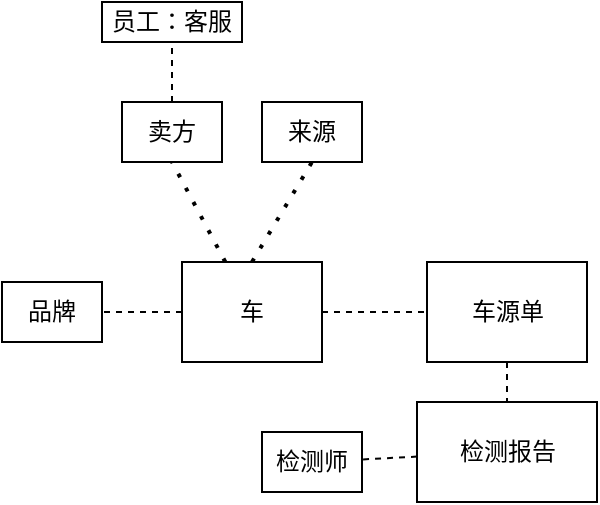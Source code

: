 <mxfile version="20.5.1" type="github" pages="2">
  <diagram id="MZgstgEHI41wEJuQShlg" name="Page-1">
    <mxGraphModel dx="788" dy="510" grid="1" gridSize="10" guides="1" tooltips="1" connect="1" arrows="1" fold="1" page="1" pageScale="1" pageWidth="850" pageHeight="1100" math="0" shadow="0">
      <root>
        <mxCell id="0" />
        <mxCell id="1" parent="0" />
        <mxCell id="3LmB61HGwC5Z7TOtdOWk-12" value="" style="edgeStyle=none;rounded=0;orthogonalLoop=1;jettySize=auto;html=1;dashed=1;endArrow=none;endFill=0;elbow=vertical;" edge="1" parent="1" source="3LmB61HGwC5Z7TOtdOWk-1" target="3LmB61HGwC5Z7TOtdOWk-11">
          <mxGeometry relative="1" as="geometry" />
        </mxCell>
        <mxCell id="3LmB61HGwC5Z7TOtdOWk-14" value="" style="edgeStyle=none;rounded=0;orthogonalLoop=1;jettySize=auto;html=1;dashed=1;endArrow=none;endFill=0;elbow=vertical;" edge="1" parent="1" source="3LmB61HGwC5Z7TOtdOWk-1" target="3LmB61HGwC5Z7TOtdOWk-13">
          <mxGeometry relative="1" as="geometry" />
        </mxCell>
        <mxCell id="3LmB61HGwC5Z7TOtdOWk-1" value="车" style="rounded=0;whiteSpace=wrap;html=1;" vertex="1" parent="1">
          <mxGeometry x="140" y="170" width="70" height="50" as="geometry" />
        </mxCell>
        <mxCell id="3LmB61HGwC5Z7TOtdOWk-9" value="" style="rounded=0;orthogonalLoop=1;jettySize=auto;html=1;elbow=vertical;endArrow=none;endFill=0;dashed=1;" edge="1" parent="1" source="3LmB61HGwC5Z7TOtdOWk-4" target="3LmB61HGwC5Z7TOtdOWk-8">
          <mxGeometry relative="1" as="geometry" />
        </mxCell>
        <mxCell id="3LmB61HGwC5Z7TOtdOWk-4" value="卖方" style="rounded=0;whiteSpace=wrap;html=1;" vertex="1" parent="1">
          <mxGeometry x="110" y="90" width="50" height="30" as="geometry" />
        </mxCell>
        <mxCell id="3LmB61HGwC5Z7TOtdOWk-5" value="来源" style="rounded=0;whiteSpace=wrap;html=1;" vertex="1" parent="1">
          <mxGeometry x="180" y="90" width="50" height="30" as="geometry" />
        </mxCell>
        <mxCell id="3LmB61HGwC5Z7TOtdOWk-6" value="" style="endArrow=none;dashed=1;html=1;dashPattern=1 3;strokeWidth=2;rounded=0;entryX=0.5;entryY=1;entryDx=0;entryDy=0;" edge="1" parent="1" source="3LmB61HGwC5Z7TOtdOWk-1" target="3LmB61HGwC5Z7TOtdOWk-4">
          <mxGeometry width="50" height="50" relative="1" as="geometry">
            <mxPoint x="130" y="170" as="sourcePoint" />
            <mxPoint x="180" y="120" as="targetPoint" />
          </mxGeometry>
        </mxCell>
        <mxCell id="3LmB61HGwC5Z7TOtdOWk-7" value="" style="endArrow=none;dashed=1;html=1;dashPattern=1 3;strokeWidth=2;rounded=0;entryX=0.5;entryY=1;entryDx=0;entryDy=0;exitX=0.5;exitY=0;exitDx=0;exitDy=0;" edge="1" parent="1" source="3LmB61HGwC5Z7TOtdOWk-1" target="3LmB61HGwC5Z7TOtdOWk-5">
          <mxGeometry width="50" height="50" relative="1" as="geometry">
            <mxPoint x="176.429" y="180" as="sourcePoint" />
            <mxPoint x="155" y="130" as="targetPoint" />
          </mxGeometry>
        </mxCell>
        <mxCell id="3LmB61HGwC5Z7TOtdOWk-8" value="员工：客服" style="rounded=0;whiteSpace=wrap;html=1;" vertex="1" parent="1">
          <mxGeometry x="100" y="40" width="70" height="20" as="geometry" />
        </mxCell>
        <mxCell id="3LmB61HGwC5Z7TOtdOWk-11" value="品牌" style="rounded=0;whiteSpace=wrap;html=1;" vertex="1" parent="1">
          <mxGeometry x="50" y="180" width="50" height="30" as="geometry" />
        </mxCell>
        <mxCell id="IVeoa1xACLUWnAE98Y7i-3" style="edgeStyle=none;rounded=0;orthogonalLoop=1;jettySize=auto;html=1;exitX=0.5;exitY=1;exitDx=0;exitDy=0;dashed=1;endArrow=none;endFill=0;elbow=vertical;" edge="1" parent="1" source="3LmB61HGwC5Z7TOtdOWk-13" target="IVeoa1xACLUWnAE98Y7i-2">
          <mxGeometry relative="1" as="geometry" />
        </mxCell>
        <mxCell id="3LmB61HGwC5Z7TOtdOWk-13" value="车源单" style="whiteSpace=wrap;html=1;rounded=0;" vertex="1" parent="1">
          <mxGeometry x="262.5" y="170" width="80" height="50" as="geometry" />
        </mxCell>
        <mxCell id="IVeoa1xACLUWnAE98Y7i-8" value="" style="edgeStyle=none;rounded=0;orthogonalLoop=1;jettySize=auto;html=1;dashed=1;endArrow=none;endFill=0;elbow=vertical;" edge="1" parent="1" source="IVeoa1xACLUWnAE98Y7i-2" target="IVeoa1xACLUWnAE98Y7i-7">
          <mxGeometry relative="1" as="geometry" />
        </mxCell>
        <mxCell id="IVeoa1xACLUWnAE98Y7i-2" value="检测报告" style="rounded=0;whiteSpace=wrap;html=1;" vertex="1" parent="1">
          <mxGeometry x="257.5" y="240" width="90" height="50" as="geometry" />
        </mxCell>
        <mxCell id="IVeoa1xACLUWnAE98Y7i-7" value="检测师" style="rounded=0;whiteSpace=wrap;html=1;" vertex="1" parent="1">
          <mxGeometry x="180" y="255" width="50" height="30" as="geometry" />
        </mxCell>
      </root>
    </mxGraphModel>
  </diagram>
  <diagram id="urhGQGtPc03luxcAeGUy" name="Page-2">
    <mxGraphModel dx="946" dy="612" grid="1" gridSize="10" guides="1" tooltips="1" connect="1" arrows="1" fold="1" page="1" pageScale="1" pageWidth="850" pageHeight="1100" math="0" shadow="0">
      <root>
        <mxCell id="0" />
        <mxCell id="1" parent="0" />
      </root>
    </mxGraphModel>
  </diagram>
</mxfile>
